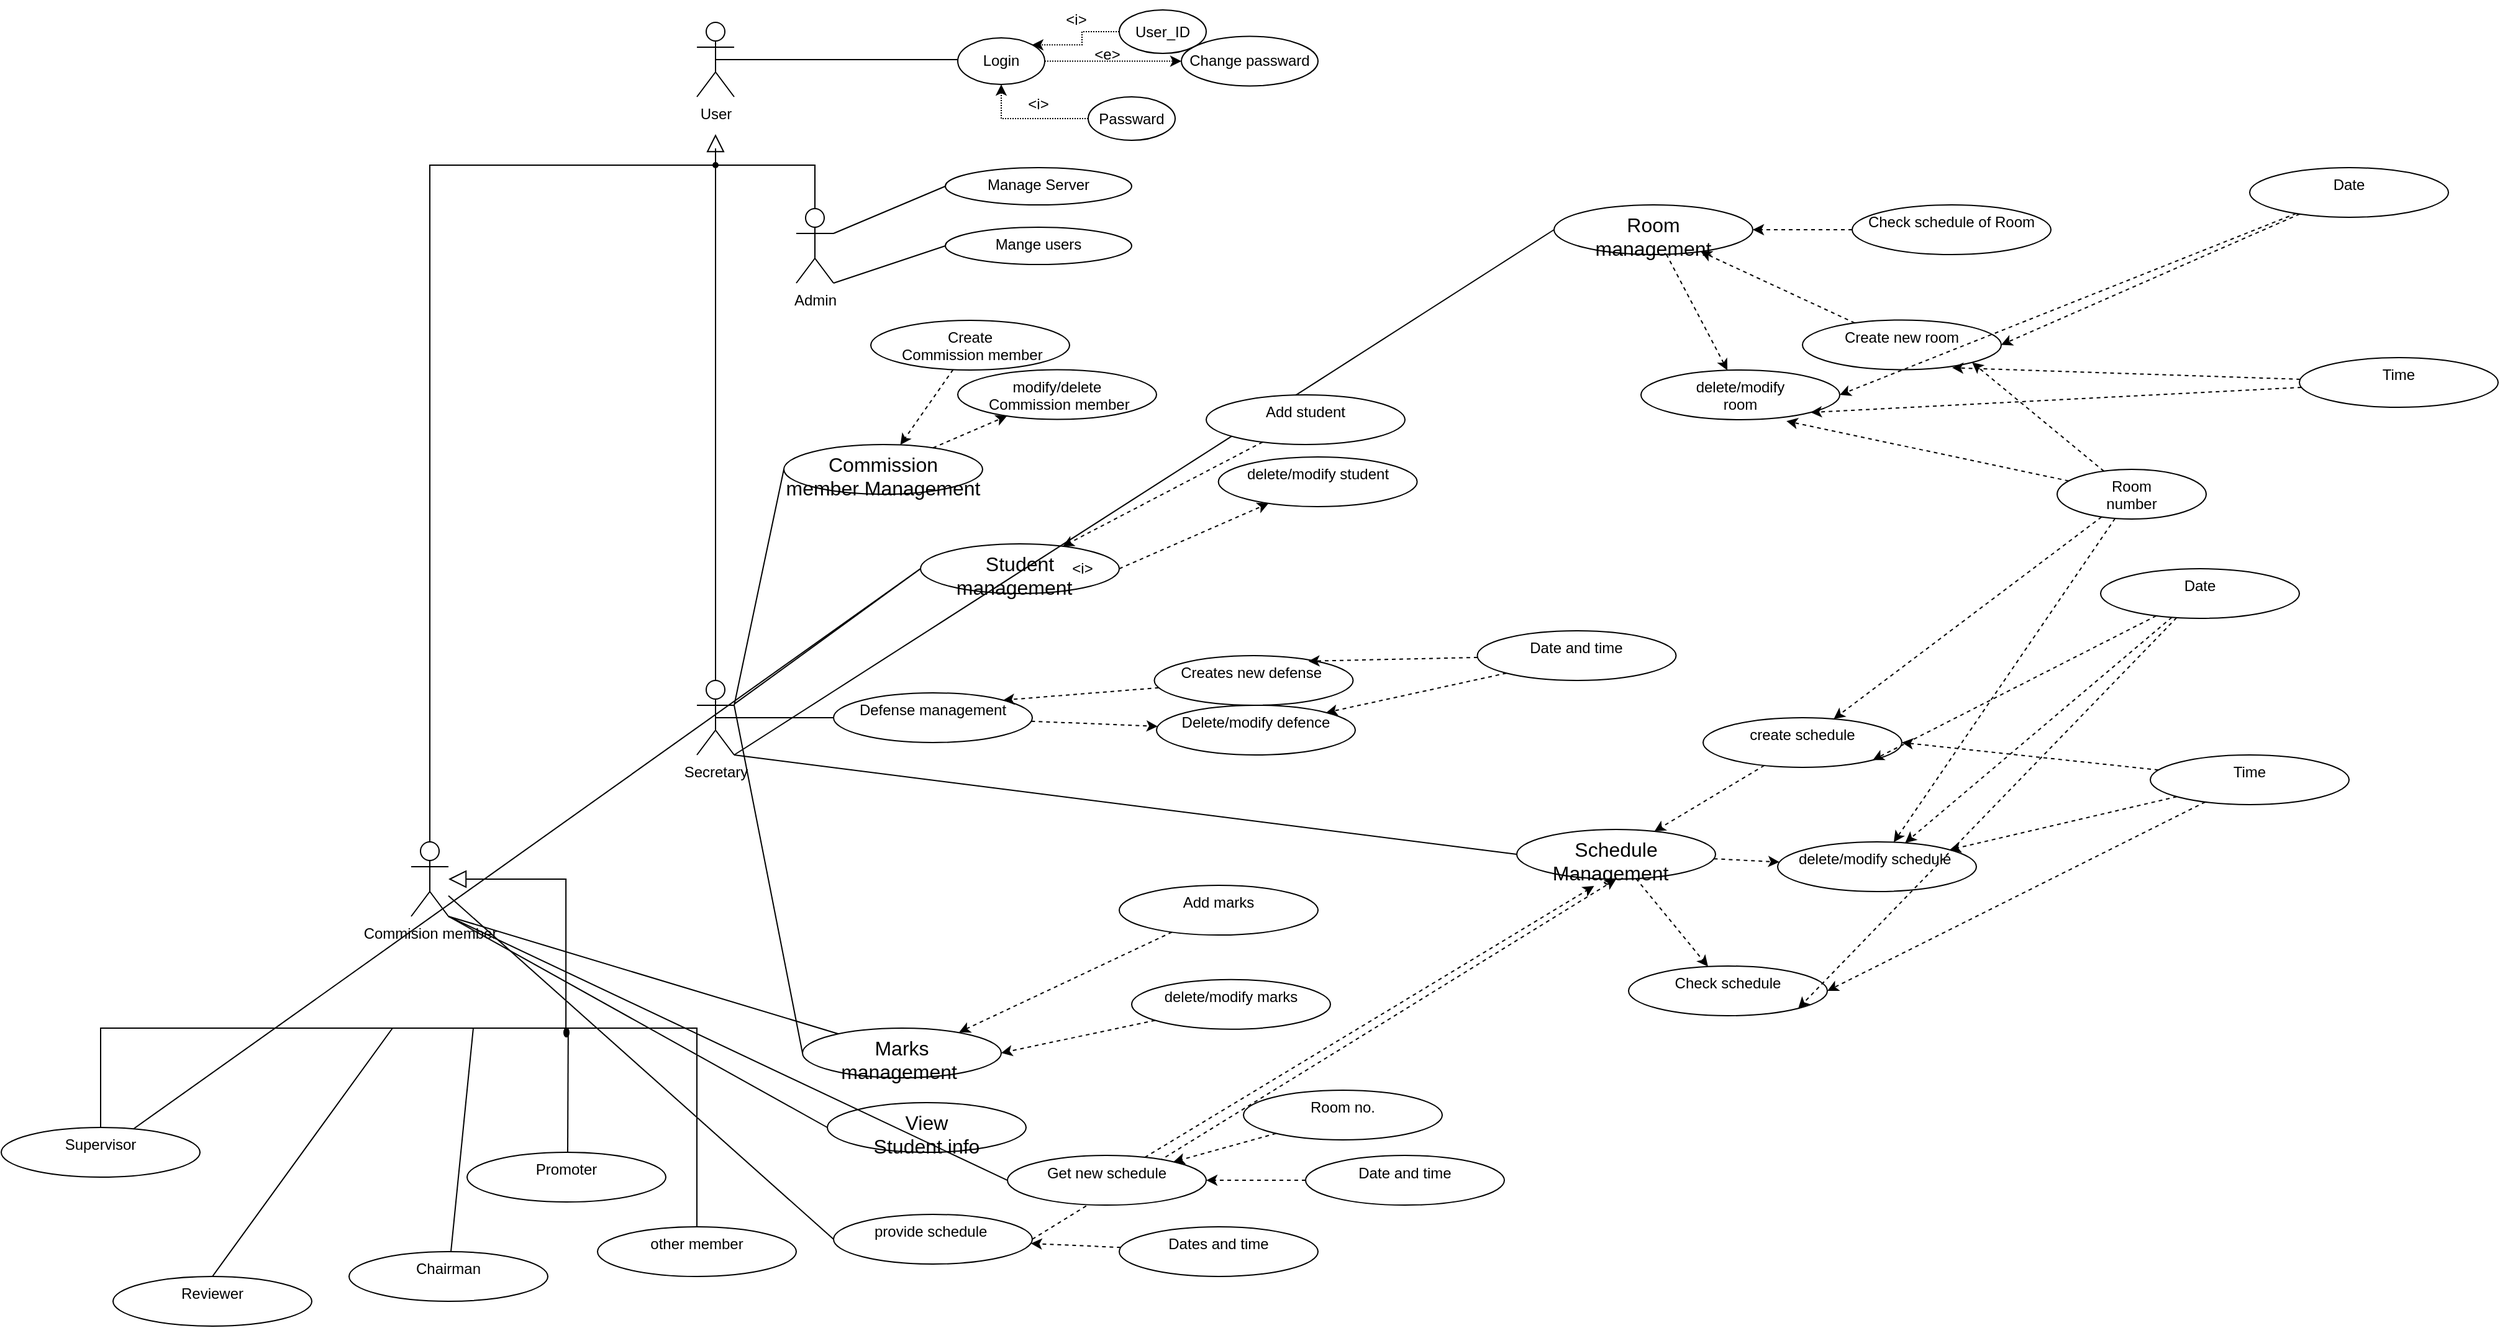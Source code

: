 <mxfile version="20.5.3" type="github">
  <diagram id="Ceo3HjTIkCoKuokpigPx" name="Page-1">
    <mxGraphModel dx="3308" dy="1502" grid="1" gridSize="10" guides="1" tooltips="1" connect="1" arrows="1" fold="1" page="1" pageScale="1" pageWidth="850" pageHeight="1100" math="0" shadow="0">
      <root>
        <mxCell id="0" />
        <mxCell id="1" parent="0" />
        <mxCell id="y3fBSHz_BWolWpJbCQQ2-2" value="User&lt;br&gt;" style="shape=umlActor;html=1;verticalLabelPosition=bottom;verticalAlign=top;align=center;movable=1;resizable=1;rotatable=1;deletable=1;editable=1;connectable=1;" parent="1" vertex="1">
          <mxGeometry x="120" y="40" width="30" height="60" as="geometry" />
        </mxCell>
        <mxCell id="y3fBSHz_BWolWpJbCQQ2-7" value="Admin&lt;br&gt;" style="shape=umlActor;html=1;verticalLabelPosition=bottom;verticalAlign=top;align=center;" parent="1" vertex="1">
          <mxGeometry x="200" y="190" width="30" height="60" as="geometry" />
        </mxCell>
        <mxCell id="y3fBSHz_BWolWpJbCQQ2-8" value="Secretary" style="shape=umlActor;html=1;verticalLabelPosition=bottom;verticalAlign=top;align=center;" parent="1" vertex="1">
          <mxGeometry x="120" y="570" width="30" height="60" as="geometry" />
        </mxCell>
        <mxCell id="y3fBSHz_BWolWpJbCQQ2-9" value="Commision member" style="shape=umlActor;html=1;verticalLabelPosition=bottom;verticalAlign=top;align=center;" parent="1" vertex="1">
          <mxGeometry x="-110" y="700" width="30" height="60" as="geometry" />
        </mxCell>
        <mxCell id="y3fBSHz_BWolWpJbCQQ2-30" value="" style="verticalAlign=bottom;html=1;ellipse;fillColor=strokeColor;fontFamily=Helvetica;fontSize=11;fontColor=default;" parent="1" vertex="1">
          <mxGeometry x="133" y="153" width="4" height="4" as="geometry" />
        </mxCell>
        <mxCell id="y3fBSHz_BWolWpJbCQQ2-31" value="" style="edgeStyle=elbowEdgeStyle;html=1;endSize=12;endArrow=block;endFill=0;elbow=horizontal;rounded=0;labelBackgroundColor=default;fontFamily=Helvetica;fontSize=11;fontColor=default;shape=connector;" parent="1" source="y3fBSHz_BWolWpJbCQQ2-30" edge="1">
          <mxGeometry x="1" relative="1" as="geometry">
            <mxPoint x="135" y="130" as="targetPoint" />
          </mxGeometry>
        </mxCell>
        <mxCell id="y3fBSHz_BWolWpJbCQQ2-32" value="" style="edgeStyle=elbowEdgeStyle;html=1;elbow=vertical;verticalAlign=bottom;endArrow=none;rounded=0;labelBackgroundColor=default;fontFamily=Helvetica;fontSize=11;fontColor=default;startSize=14;shape=connector;entryX=0.5;entryY=0;entryDx=0;entryDy=0;entryPerimeter=0;" parent="1" source="y3fBSHz_BWolWpJbCQQ2-30" target="y3fBSHz_BWolWpJbCQQ2-7" edge="1">
          <mxGeometry x="1" relative="1" as="geometry">
            <mxPoint x="205" y="180" as="targetPoint" />
            <Array as="points">
              <mxPoint x="175" y="155" />
            </Array>
          </mxGeometry>
        </mxCell>
        <mxCell id="y3fBSHz_BWolWpJbCQQ2-33" value="" style="edgeStyle=elbowEdgeStyle;html=1;elbow=vertical;verticalAlign=bottom;endArrow=none;rounded=0;labelBackgroundColor=default;fontFamily=Helvetica;fontSize=11;fontColor=default;startSize=14;shape=connector;exitX=0.5;exitY=0;exitDx=0;exitDy=0;exitPerimeter=0;" parent="1" source="y3fBSHz_BWolWpJbCQQ2-8" target="y3fBSHz_BWolWpJbCQQ2-9" edge="1">
          <mxGeometry x="1" relative="1" as="geometry">
            <mxPoint x="65" y="180" as="targetPoint" />
            <Array as="points">
              <mxPoint x="95" y="155" />
            </Array>
            <mxPoint x="135" y="160" as="sourcePoint" />
          </mxGeometry>
        </mxCell>
        <mxCell id="y3fBSHz_BWolWpJbCQQ2-43" value="" style="endArrow=none;html=1;rounded=0;exitX=0.5;exitY=0.5;exitDx=0;exitDy=0;exitPerimeter=0;" parent="1" source="y3fBSHz_BWolWpJbCQQ2-2" edge="1">
          <mxGeometry width="50" height="50" relative="1" as="geometry">
            <mxPoint x="420" y="300" as="sourcePoint" />
            <mxPoint x="340" y="70" as="targetPoint" />
            <Array as="points">
              <mxPoint x="250" y="70" />
            </Array>
          </mxGeometry>
        </mxCell>
        <mxCell id="y3fBSHz_BWolWpJbCQQ2-49" style="edgeStyle=orthogonalEdgeStyle;rounded=0;orthogonalLoop=1;jettySize=auto;html=1;dashed=1;dashPattern=1 1;entryX=1;entryY=0;entryDx=0;entryDy=0;" parent="1" source="y3fBSHz_BWolWpJbCQQ2-48" target="y3fBSHz_BWolWpJbCQQ2-44" edge="1">
          <mxGeometry relative="1" as="geometry" />
        </mxCell>
        <mxCell id="y3fBSHz_BWolWpJbCQQ2-54" style="edgeStyle=orthogonalEdgeStyle;rounded=0;orthogonalLoop=1;jettySize=auto;html=1;dashed=1;dashPattern=1 1;entryX=0.5;entryY=1;entryDx=0;entryDy=0;" parent="1" source="y3fBSHz_BWolWpJbCQQ2-53" target="y3fBSHz_BWolWpJbCQQ2-44" edge="1">
          <mxGeometry relative="1" as="geometry" />
        </mxCell>
        <mxCell id="y3fBSHz_BWolWpJbCQQ2-56" value="" style="edgeStyle=orthogonalEdgeStyle;rounded=0;orthogonalLoop=1;jettySize=auto;html=1;dashed=1;dashPattern=1 1;" parent="1" source="y3fBSHz_BWolWpJbCQQ2-44" target="y3fBSHz_BWolWpJbCQQ2-55" edge="1">
          <mxGeometry relative="1" as="geometry" />
        </mxCell>
        <mxCell id="y3fBSHz_BWolWpJbCQQ2-44" value="Login" style="ellipse;whiteSpace=wrap;html=1;" parent="1" vertex="1">
          <mxGeometry x="330" y="52.5" width="70" height="37.5" as="geometry" />
        </mxCell>
        <mxCell id="y3fBSHz_BWolWpJbCQQ2-48" value="User_ID" style="ellipse;whiteSpace=wrap;html=1;" parent="1" vertex="1">
          <mxGeometry x="460" y="30" width="70" height="35" as="geometry" />
        </mxCell>
        <mxCell id="y3fBSHz_BWolWpJbCQQ2-53" value="Passward" style="ellipse;whiteSpace=wrap;html=1;" parent="1" vertex="1">
          <mxGeometry x="435" y="100" width="70" height="35" as="geometry" />
        </mxCell>
        <mxCell id="y3fBSHz_BWolWpJbCQQ2-55" value="Change passward" style="ellipse;whiteSpace=wrap;html=1;" parent="1" vertex="1">
          <mxGeometry x="510" y="51.25" width="110" height="40" as="geometry" />
        </mxCell>
        <mxCell id="uWbdzSf9f9KDguj-dyQo-15" value="" style="edgeStyle=elbowEdgeStyle;html=1;endSize=12;endArrow=block;endFill=0;elbow=horizontal;rounded=0;labelBackgroundColor=default;fontFamily=Helvetica;fontSize=11;fontColor=default;shape=connector;" edge="1" parent="1" target="y3fBSHz_BWolWpJbCQQ2-9">
          <mxGeometry x="1" relative="1" as="geometry">
            <mxPoint x="14.57" y="820" as="targetPoint" />
            <mxPoint x="14.57" y="850" as="sourcePoint" />
            <Array as="points">
              <mxPoint x="14.57" y="850" />
              <mxPoint x="324.57" y="770" />
            </Array>
          </mxGeometry>
        </mxCell>
        <mxCell id="uWbdzSf9f9KDguj-dyQo-16" value="" style="edgeStyle=elbowEdgeStyle;html=1;elbow=vertical;verticalAlign=bottom;endArrow=none;rounded=0;labelBackgroundColor=default;fontFamily=Helvetica;fontSize=11;fontColor=default;startSize=14;shape=connector;entryX=0.5;entryY=1;entryDx=0;entryDy=0;" edge="1" parent="1" target="uWbdzSf9f9KDguj-dyQo-183">
          <mxGeometry x="1" relative="1" as="geometry">
            <mxPoint x="118" y="960" as="targetPoint" />
            <Array as="points">
              <mxPoint x="70" y="850" />
            </Array>
            <mxPoint x="30" y="850" as="sourcePoint" />
          </mxGeometry>
        </mxCell>
        <mxCell id="uWbdzSf9f9KDguj-dyQo-17" value="" style="edgeStyle=elbowEdgeStyle;html=1;elbow=vertical;verticalAlign=bottom;endArrow=none;rounded=0;labelBackgroundColor=default;fontFamily=Helvetica;fontSize=11;fontColor=default;startSize=14;shape=connector;startArrow=none;" edge="1" source="uWbdzSf9f9KDguj-dyQo-26" parent="1" target="uWbdzSf9f9KDguj-dyQo-181">
          <mxGeometry x="1" relative="1" as="geometry">
            <mxPoint x="-375.0" y="880" as="targetPoint" />
            <Array as="points">
              <mxPoint x="-170" y="850" />
              <mxPoint x="-130" y="850" />
              <mxPoint x="-120" y="850" />
              <mxPoint x="-30" y="850" />
              <mxPoint x="200" y="765" />
              <mxPoint x="300" y="765" />
            </Array>
            <mxPoint x="30" y="850" as="sourcePoint" />
          </mxGeometry>
        </mxCell>
        <mxCell id="uWbdzSf9f9KDguj-dyQo-27" value="" style="edgeStyle=elbowEdgeStyle;html=1;elbow=vertical;verticalAlign=bottom;endArrow=none;rounded=0;labelBackgroundColor=default;fontFamily=Helvetica;fontSize=11;fontColor=default;startSize=14;shape=connector;startArrow=none;" edge="1" parent="1" source="uWbdzSf9f9KDguj-dyQo-26">
          <mxGeometry x="1" relative="1" as="geometry">
            <mxPoint x="30" y="850" as="targetPoint" />
            <Array as="points" />
            <mxPoint x="30" y="850" as="sourcePoint" />
          </mxGeometry>
        </mxCell>
        <mxCell id="uWbdzSf9f9KDguj-dyQo-26" value="" style="verticalAlign=bottom;html=1;ellipse;fillColor=strokeColor;fontFamily=Helvetica;fontSize=11;fontColor=default;direction=east;" vertex="1" parent="1">
          <mxGeometry x="13" y="850" width="4" height="7" as="geometry" />
        </mxCell>
        <mxCell id="uWbdzSf9f9KDguj-dyQo-31" value="" style="edgeStyle=elbowEdgeStyle;html=1;elbow=vertical;verticalAlign=bottom;endArrow=none;rounded=0;labelBackgroundColor=default;fontFamily=Helvetica;fontSize=11;fontColor=default;startSize=14;shape=connector;" edge="1" parent="1" target="uWbdzSf9f9KDguj-dyQo-26">
          <mxGeometry x="1" relative="1" as="geometry">
            <mxPoint x="30" y="850" as="targetPoint" />
            <Array as="points" />
            <mxPoint x="30" y="850" as="sourcePoint" />
          </mxGeometry>
        </mxCell>
        <mxCell id="uWbdzSf9f9KDguj-dyQo-43" value="" style="endArrow=none;html=1;rounded=0;exitX=0.5;exitY=0;exitDx=0;exitDy=0;" edge="1" parent="1" source="uWbdzSf9f9KDguj-dyQo-173">
          <mxGeometry width="50" height="50" relative="1" as="geometry">
            <mxPoint x="-125" y="960" as="sourcePoint" />
            <mxPoint x="-125" y="850" as="targetPoint" />
          </mxGeometry>
        </mxCell>
        <mxCell id="uWbdzSf9f9KDguj-dyQo-48" value="" style="endArrow=none;html=1;rounded=0;" edge="1" parent="1" source="uWbdzSf9f9KDguj-dyQo-177">
          <mxGeometry width="50" height="50" relative="1" as="geometry">
            <mxPoint x="-55" y="960" as="sourcePoint" />
            <mxPoint x="-60" y="850" as="targetPoint" />
          </mxGeometry>
        </mxCell>
        <mxCell id="uWbdzSf9f9KDguj-dyQo-49" value="" style="endArrow=none;html=1;rounded=0;entryX=1;entryY=0;entryDx=0;entryDy=0;" edge="1" parent="1" target="uWbdzSf9f9KDguj-dyQo-26">
          <mxGeometry width="50" height="50" relative="1" as="geometry">
            <mxPoint x="16" y="950" as="sourcePoint" />
            <mxPoint x="100" y="830" as="targetPoint" />
          </mxGeometry>
        </mxCell>
        <mxCell id="uWbdzSf9f9KDguj-dyQo-52" value="Manage Server" style="ellipse;whiteSpace=wrap;html=1;verticalAlign=top;" vertex="1" parent="1">
          <mxGeometry x="320" y="157" width="150" height="30" as="geometry" />
        </mxCell>
        <mxCell id="uWbdzSf9f9KDguj-dyQo-54" value="" style="endArrow=none;html=1;rounded=0;strokeColor=default;strokeWidth=1;exitX=1;exitY=0.333;exitDx=0;exitDy=0;exitPerimeter=0;entryX=0;entryY=0.5;entryDx=0;entryDy=0;" edge="1" parent="1" source="y3fBSHz_BWolWpJbCQQ2-7" target="uWbdzSf9f9KDguj-dyQo-52">
          <mxGeometry width="50" height="50" relative="1" as="geometry">
            <mxPoint x="280" y="270" as="sourcePoint" />
            <mxPoint x="330" y="220" as="targetPoint" />
          </mxGeometry>
        </mxCell>
        <mxCell id="uWbdzSf9f9KDguj-dyQo-55" value="&amp;lt;i&amp;gt;" style="text;html=1;align=center;verticalAlign=middle;resizable=0;points=[];autosize=1;strokeColor=none;fillColor=none;" vertex="1" parent="1">
          <mxGeometry x="405" y="22.5" width="40" height="30" as="geometry" />
        </mxCell>
        <mxCell id="uWbdzSf9f9KDguj-dyQo-56" style="edgeStyle=none;rounded=0;orthogonalLoop=1;jettySize=auto;html=1;entryX=0.495;entryY=0.99;entryDx=0;entryDy=0;entryPerimeter=0;strokeColor=default;strokeWidth=1;" edge="1" parent="1" source="uWbdzSf9f9KDguj-dyQo-55" target="uWbdzSf9f9KDguj-dyQo-55">
          <mxGeometry relative="1" as="geometry" />
        </mxCell>
        <mxCell id="uWbdzSf9f9KDguj-dyQo-57" value="&amp;lt;e&amp;gt;" style="text;html=1;align=center;verticalAlign=middle;resizable=0;points=[];autosize=1;strokeColor=none;fillColor=none;" vertex="1" parent="1">
          <mxGeometry x="430" y="51.25" width="40" height="30" as="geometry" />
        </mxCell>
        <mxCell id="uWbdzSf9f9KDguj-dyQo-58" value="&amp;lt;i&amp;gt;" style="text;html=1;strokeColor=none;fillColor=none;align=center;verticalAlign=middle;whiteSpace=wrap;rounded=0;" vertex="1" parent="1">
          <mxGeometry x="365" y="91.25" width="60" height="30" as="geometry" />
        </mxCell>
        <mxCell id="uWbdzSf9f9KDguj-dyQo-59" value="Mange users" style="ellipse;whiteSpace=wrap;html=1;verticalAlign=top;" vertex="1" parent="1">
          <mxGeometry x="320" y="205" width="150" height="30" as="geometry" />
        </mxCell>
        <mxCell id="uWbdzSf9f9KDguj-dyQo-60" value="" style="endArrow=none;html=1;rounded=0;strokeColor=default;strokeWidth=1;exitX=1;exitY=0.333;exitDx=0;exitDy=0;exitPerimeter=0;entryX=0;entryY=0.5;entryDx=0;entryDy=0;" edge="1" parent="1" target="uWbdzSf9f9KDguj-dyQo-59">
          <mxGeometry width="50" height="50" relative="1" as="geometry">
            <mxPoint x="230" y="250" as="sourcePoint" />
            <mxPoint x="330" y="260" as="targetPoint" />
          </mxGeometry>
        </mxCell>
        <mxCell id="uWbdzSf9f9KDguj-dyQo-93" value="" style="edgeStyle=none;rounded=0;orthogonalLoop=1;jettySize=auto;html=1;strokeColor=default;strokeWidth=1;dashed=1;" edge="1" parent="1" source="uWbdzSf9f9KDguj-dyQo-92" target="uWbdzSf9f9KDguj-dyQo-61">
          <mxGeometry relative="1" as="geometry" />
        </mxCell>
        <mxCell id="uWbdzSf9f9KDguj-dyQo-61" value="&lt;span style=&quot;font-size:12.0pt;font-family:&amp;quot;Calibri Light&amp;quot;,sans-serif;&lt;br/&gt;mso-ascii-theme-font:major-latin;mso-fareast-font-family:Calibri;mso-fareast-theme-font:&lt;br/&gt;minor-latin;mso-hansi-theme-font:major-latin;mso-bidi-theme-font:major-latin;&lt;br/&gt;mso-ansi-language:EN-US;mso-fareast-language:EN-US;mso-bidi-language:AR-SA&quot;&gt;Commission&lt;br/&gt;member Management&lt;/span&gt;" style="ellipse;whiteSpace=wrap;html=1;verticalAlign=top;" vertex="1" parent="1">
          <mxGeometry x="190" y="380" width="160" height="40" as="geometry" />
        </mxCell>
        <mxCell id="uWbdzSf9f9KDguj-dyQo-62" value="" style="endArrow=none;html=1;rounded=0;strokeColor=default;strokeWidth=1;exitX=1;exitY=0.333;exitDx=0;exitDy=0;exitPerimeter=0;entryX=0;entryY=0.5;entryDx=0;entryDy=0;" edge="1" parent="1" target="uWbdzSf9f9KDguj-dyQo-61">
          <mxGeometry width="50" height="50" relative="1" as="geometry">
            <mxPoint x="150" y="590" as="sourcePoint" />
            <mxPoint x="250" y="600" as="targetPoint" />
          </mxGeometry>
        </mxCell>
        <mxCell id="uWbdzSf9f9KDguj-dyQo-85" value="" style="edgeStyle=none;rounded=0;orthogonalLoop=1;jettySize=auto;html=1;strokeColor=default;strokeWidth=1;dashed=1;" edge="1" parent="1" source="uWbdzSf9f9KDguj-dyQo-84" target="uWbdzSf9f9KDguj-dyQo-63">
          <mxGeometry relative="1" as="geometry" />
        </mxCell>
        <mxCell id="uWbdzSf9f9KDguj-dyQo-63" value="&lt;span style=&quot;font-size:12.0pt;font-family:&amp;quot;Calibri Light&amp;quot;,sans-serif;&lt;br/&gt;mso-ascii-theme-font:major-latin;mso-fareast-font-family:Calibri;mso-fareast-theme-font:&lt;br/&gt;minor-latin;mso-hansi-theme-font:major-latin;mso-bidi-theme-font:major-latin;&lt;br/&gt;mso-ansi-language:EN-US;mso-fareast-language:EN-US;mso-bidi-language:AR-SA&quot;&gt;Student&lt;br/&gt;management&amp;nbsp;&amp;nbsp;&lt;/span&gt;" style="ellipse;whiteSpace=wrap;html=1;verticalAlign=top;" vertex="1" parent="1">
          <mxGeometry x="300" y="460" width="160" height="40" as="geometry" />
        </mxCell>
        <mxCell id="uWbdzSf9f9KDguj-dyQo-64" value="" style="endArrow=none;html=1;rounded=0;strokeColor=default;strokeWidth=1;entryX=0;entryY=0.5;entryDx=0;entryDy=0;" edge="1" parent="1" target="uWbdzSf9f9KDguj-dyQo-63" source="y3fBSHz_BWolWpJbCQQ2-8">
          <mxGeometry width="50" height="50" relative="1" as="geometry">
            <mxPoint x="145" y="680" as="sourcePoint" />
            <mxPoint x="245" y="690" as="targetPoint" />
          </mxGeometry>
        </mxCell>
        <mxCell id="uWbdzSf9f9KDguj-dyQo-66" value="Defense management&lt;br&gt;" style="ellipse;whiteSpace=wrap;html=1;verticalAlign=top;" vertex="1" parent="1">
          <mxGeometry x="230" y="580" width="160" height="40" as="geometry" />
        </mxCell>
        <mxCell id="uWbdzSf9f9KDguj-dyQo-67" value="" style="endArrow=none;html=1;rounded=0;strokeColor=default;strokeWidth=1;entryX=0;entryY=0.5;entryDx=0;entryDy=0;exitX=0.5;exitY=0.5;exitDx=0;exitDy=0;exitPerimeter=0;" edge="1" parent="1" target="uWbdzSf9f9KDguj-dyQo-66" source="y3fBSHz_BWolWpJbCQQ2-8">
          <mxGeometry width="50" height="50" relative="1" as="geometry">
            <mxPoint x="160" y="649.412" as="sourcePoint" />
            <mxPoint x="255" y="750" as="targetPoint" />
          </mxGeometry>
        </mxCell>
        <mxCell id="uWbdzSf9f9KDguj-dyQo-131" value="" style="edgeStyle=none;rounded=0;orthogonalLoop=1;jettySize=auto;html=1;dashed=1;strokeColor=default;strokeWidth=1;" edge="1" parent="1" source="uWbdzSf9f9KDguj-dyQo-130" target="uWbdzSf9f9KDguj-dyQo-68">
          <mxGeometry relative="1" as="geometry" />
        </mxCell>
        <mxCell id="uWbdzSf9f9KDguj-dyQo-133" value="" style="edgeStyle=none;rounded=0;orthogonalLoop=1;jettySize=auto;html=1;dashed=1;strokeColor=default;strokeWidth=1;" edge="1" parent="1" source="uWbdzSf9f9KDguj-dyQo-68" target="uWbdzSf9f9KDguj-dyQo-132">
          <mxGeometry relative="1" as="geometry" />
        </mxCell>
        <mxCell id="uWbdzSf9f9KDguj-dyQo-137" value="" style="edgeStyle=none;rounded=0;orthogonalLoop=1;jettySize=auto;html=1;dashed=1;strokeColor=default;strokeWidth=1;" edge="1" parent="1" source="uWbdzSf9f9KDguj-dyQo-68" target="uWbdzSf9f9KDguj-dyQo-136">
          <mxGeometry relative="1" as="geometry" />
        </mxCell>
        <mxCell id="uWbdzSf9f9KDguj-dyQo-68" value="&lt;span style=&quot;font-size:12.0pt;font-family:&amp;quot;Calibri Light&amp;quot;,sans-serif;&lt;br/&gt;mso-ascii-theme-font:major-latin;mso-fareast-font-family:Calibri;mso-fareast-theme-font:&lt;br/&gt;minor-latin;mso-hansi-theme-font:major-latin;mso-bidi-theme-font:major-latin;&lt;br/&gt;mso-ansi-language:EN-US;mso-fareast-language:EN-US;mso-bidi-language:AR-SA&quot;&gt;Schedule&lt;br/&gt;Management &amp;nbsp;&lt;/span&gt;" style="ellipse;whiteSpace=wrap;html=1;verticalAlign=top;" vertex="1" parent="1">
          <mxGeometry x="780" y="690" width="160" height="40" as="geometry" />
        </mxCell>
        <mxCell id="uWbdzSf9f9KDguj-dyQo-69" value="" style="endArrow=none;html=1;rounded=0;strokeColor=default;strokeWidth=1;entryX=0;entryY=0.5;entryDx=0;entryDy=0;exitX=1;exitY=1;exitDx=0;exitDy=0;exitPerimeter=0;" edge="1" parent="1" target="uWbdzSf9f9KDguj-dyQo-68" source="y3fBSHz_BWolWpJbCQQ2-8">
          <mxGeometry width="50" height="50" relative="1" as="geometry">
            <mxPoint x="150" y="719.412" as="sourcePoint" />
            <mxPoint x="245" y="820" as="targetPoint" />
          </mxGeometry>
        </mxCell>
        <mxCell id="uWbdzSf9f9KDguj-dyQo-154" value="" style="edgeStyle=none;rounded=0;orthogonalLoop=1;jettySize=auto;html=1;dashed=1;strokeColor=default;strokeWidth=1;" edge="1" parent="1" source="uWbdzSf9f9KDguj-dyQo-153" target="uWbdzSf9f9KDguj-dyQo-70">
          <mxGeometry relative="1" as="geometry" />
        </mxCell>
        <mxCell id="uWbdzSf9f9KDguj-dyQo-156" value="" style="edgeStyle=none;rounded=0;orthogonalLoop=1;jettySize=auto;html=1;dashed=1;strokeColor=default;strokeWidth=1;" edge="1" parent="1" source="uWbdzSf9f9KDguj-dyQo-155" target="uWbdzSf9f9KDguj-dyQo-70">
          <mxGeometry relative="1" as="geometry" />
        </mxCell>
        <mxCell id="uWbdzSf9f9KDguj-dyQo-161" value="" style="edgeStyle=none;rounded=0;orthogonalLoop=1;jettySize=auto;html=1;dashed=1;strokeColor=default;strokeWidth=1;" edge="1" parent="1" source="uWbdzSf9f9KDguj-dyQo-70" target="uWbdzSf9f9KDguj-dyQo-160">
          <mxGeometry relative="1" as="geometry" />
        </mxCell>
        <mxCell id="uWbdzSf9f9KDguj-dyQo-70" value="&lt;span style=&quot;font-size:12.0pt;font-family:&amp;quot;Calibri Light&amp;quot;,sans-serif;&lt;br/&gt;mso-ascii-theme-font:major-latin;mso-fareast-font-family:Calibri;mso-fareast-theme-font:&lt;br/&gt;minor-latin;mso-hansi-theme-font:major-latin;mso-bidi-theme-font:major-latin;&lt;br/&gt;mso-ansi-language:EN-US;mso-fareast-language:EN-US;mso-bidi-language:AR-SA&quot;&gt;Room&lt;br/&gt;management&lt;br&gt;&lt;/span&gt;" style="ellipse;whiteSpace=wrap;html=1;verticalAlign=top;" vertex="1" parent="1">
          <mxGeometry x="810" y="187" width="160" height="40" as="geometry" />
        </mxCell>
        <mxCell id="uWbdzSf9f9KDguj-dyQo-71" value="" style="endArrow=none;html=1;rounded=0;strokeColor=default;strokeWidth=1;entryX=0;entryY=0.5;entryDx=0;entryDy=0;exitX=1;exitY=1;exitDx=0;exitDy=0;exitPerimeter=0;" edge="1" parent="1" target="uWbdzSf9f9KDguj-dyQo-70" source="y3fBSHz_BWolWpJbCQQ2-8">
          <mxGeometry width="50" height="50" relative="1" as="geometry">
            <mxPoint x="155" y="779.412" as="sourcePoint" />
            <mxPoint x="250" y="880" as="targetPoint" />
          </mxGeometry>
        </mxCell>
        <mxCell id="uWbdzSf9f9KDguj-dyQo-72" value="&lt;span style=&quot;font-size:12.0pt;font-family:&amp;quot;Calibri Light&amp;quot;,sans-serif;&lt;br/&gt;mso-ascii-theme-font:major-latin;mso-fareast-font-family:Calibri;mso-fareast-theme-font:&lt;br/&gt;minor-latin;mso-hansi-theme-font:major-latin;mso-bidi-theme-font:major-latin;&lt;br/&gt;mso-ansi-language:EN-US;mso-fareast-language:EN-US;mso-bidi-language:AR-SA&quot;&gt;Marks&lt;br/&gt;management&amp;nbsp;&lt;/span&gt;&lt;span&gt;&lt;br&gt;&lt;/span&gt;" style="ellipse;whiteSpace=wrap;html=1;verticalAlign=top;" vertex="1" parent="1">
          <mxGeometry x="205" y="850" width="160" height="40" as="geometry" />
        </mxCell>
        <mxCell id="uWbdzSf9f9KDguj-dyQo-73" value="" style="endArrow=none;html=1;rounded=0;strokeColor=default;strokeWidth=1;entryX=0;entryY=0.5;entryDx=0;entryDy=0;exitX=1;exitY=0.333;exitDx=0;exitDy=0;exitPerimeter=0;" edge="1" target="uWbdzSf9f9KDguj-dyQo-72" parent="1" source="y3fBSHz_BWolWpJbCQQ2-8">
          <mxGeometry width="50" height="50" relative="1" as="geometry">
            <mxPoint x="150" y="380" as="sourcePoint" />
            <mxPoint x="250" y="630" as="targetPoint" />
          </mxGeometry>
        </mxCell>
        <mxCell id="uWbdzSf9f9KDguj-dyQo-84" value="Add student" style="ellipse;whiteSpace=wrap;html=1;verticalAlign=top;" vertex="1" parent="1">
          <mxGeometry x="530" y="340" width="160" height="40" as="geometry" />
        </mxCell>
        <mxCell id="uWbdzSf9f9KDguj-dyQo-86" value="" style="edgeStyle=none;rounded=0;orthogonalLoop=1;jettySize=auto;html=1;strokeColor=default;strokeWidth=1;dashed=1;exitX=1;exitY=0.5;exitDx=0;exitDy=0;" edge="1" parent="1" source="uWbdzSf9f9KDguj-dyQo-63" target="uWbdzSf9f9KDguj-dyQo-87">
          <mxGeometry relative="1" as="geometry">
            <mxPoint x="379.996" y="580.005" as="sourcePoint" />
          </mxGeometry>
        </mxCell>
        <mxCell id="uWbdzSf9f9KDguj-dyQo-87" value="delete/modify student" style="ellipse;whiteSpace=wrap;html=1;verticalAlign=top;" vertex="1" parent="1">
          <mxGeometry x="539.81" y="390" width="160" height="40" as="geometry" />
        </mxCell>
        <mxCell id="uWbdzSf9f9KDguj-dyQo-90" value="&amp;lt;i&amp;gt;" style="text;html=1;align=center;verticalAlign=middle;resizable=0;points=[];autosize=1;strokeColor=none;fillColor=none;" vertex="1" parent="1">
          <mxGeometry x="410" y="465" width="40" height="30" as="geometry" />
        </mxCell>
        <mxCell id="uWbdzSf9f9KDguj-dyQo-91" value="" style="endArrow=none;html=1;rounded=0;strokeColor=default;strokeWidth=1;entryX=0;entryY=0.5;entryDx=0;entryDy=0;" edge="1" parent="1" source="uWbdzSf9f9KDguj-dyQo-181" target="uWbdzSf9f9KDguj-dyQo-63">
          <mxGeometry width="50" height="50" relative="1" as="geometry">
            <mxPoint x="-375.0" y="910" as="sourcePoint" />
            <mxPoint x="400" y="740" as="targetPoint" />
          </mxGeometry>
        </mxCell>
        <mxCell id="uWbdzSf9f9KDguj-dyQo-92" value="Create&lt;br&gt;&amp;nbsp;Commission member" style="ellipse;whiteSpace=wrap;html=1;verticalAlign=top;" vertex="1" parent="1">
          <mxGeometry x="260" y="280" width="160" height="40" as="geometry" />
        </mxCell>
        <mxCell id="uWbdzSf9f9KDguj-dyQo-94" value="" style="edgeStyle=none;rounded=0;orthogonalLoop=1;jettySize=auto;html=1;strokeColor=default;strokeWidth=1;dashed=1;" edge="1" parent="1" source="uWbdzSf9f9KDguj-dyQo-61" target="uWbdzSf9f9KDguj-dyQo-95">
          <mxGeometry relative="1" as="geometry">
            <mxPoint x="353.79" y="419.999" as="sourcePoint" />
          </mxGeometry>
        </mxCell>
        <mxCell id="uWbdzSf9f9KDguj-dyQo-95" value="modify/delete&lt;br&gt;&amp;nbsp;Commission member" style="ellipse;whiteSpace=wrap;html=1;verticalAlign=top;" vertex="1" parent="1">
          <mxGeometry x="330" y="319.7" width="160" height="40" as="geometry" />
        </mxCell>
        <mxCell id="uWbdzSf9f9KDguj-dyQo-98" value="" style="edgeStyle=none;rounded=0;orthogonalLoop=1;jettySize=auto;html=1;strokeColor=default;strokeWidth=1;dashed=1;entryX=1;entryY=0;entryDx=0;entryDy=0;" edge="1" parent="1" source="uWbdzSf9f9KDguj-dyQo-99" target="uWbdzSf9f9KDguj-dyQo-66">
          <mxGeometry relative="1" as="geometry">
            <mxPoint x="379.999" y="589.142" as="targetPoint" />
          </mxGeometry>
        </mxCell>
        <mxCell id="uWbdzSf9f9KDguj-dyQo-99" value="Creates new defense&amp;nbsp;" style="ellipse;whiteSpace=wrap;html=1;verticalAlign=top;" vertex="1" parent="1">
          <mxGeometry x="488.24" y="550" width="160" height="40" as="geometry" />
        </mxCell>
        <mxCell id="uWbdzSf9f9KDguj-dyQo-100" value="" style="edgeStyle=none;rounded=0;orthogonalLoop=1;jettySize=auto;html=1;strokeColor=default;strokeWidth=1;dashed=1;" edge="1" parent="1" source="uWbdzSf9f9KDguj-dyQo-66" target="uWbdzSf9f9KDguj-dyQo-101">
          <mxGeometry relative="1" as="geometry">
            <mxPoint x="384.999" y="609.142" as="sourcePoint" />
          </mxGeometry>
        </mxCell>
        <mxCell id="uWbdzSf9f9KDguj-dyQo-101" value="Delete/modify defence" style="ellipse;whiteSpace=wrap;html=1;verticalAlign=top;" vertex="1" parent="1">
          <mxGeometry x="490.0" y="590" width="160" height="40" as="geometry" />
        </mxCell>
        <mxCell id="uWbdzSf9f9KDguj-dyQo-102" value="" style="edgeStyle=none;rounded=0;orthogonalLoop=1;jettySize=auto;html=1;strokeColor=default;strokeWidth=1;dashed=1;entryX=0.775;entryY=0.111;entryDx=0;entryDy=0;entryPerimeter=0;" edge="1" parent="1" source="uWbdzSf9f9KDguj-dyQo-103" target="uWbdzSf9f9KDguj-dyQo-99">
          <mxGeometry relative="1" as="geometry">
            <mxPoint x="630" y="569" as="targetPoint" />
          </mxGeometry>
        </mxCell>
        <mxCell id="uWbdzSf9f9KDguj-dyQo-104" style="edgeStyle=none;rounded=0;orthogonalLoop=1;jettySize=auto;html=1;exitX=0;exitY=1;exitDx=0;exitDy=0;entryX=1;entryY=0;entryDx=0;entryDy=0;dashed=1;strokeColor=default;strokeWidth=1;" edge="1" parent="1" source="uWbdzSf9f9KDguj-dyQo-103" target="uWbdzSf9f9KDguj-dyQo-101">
          <mxGeometry relative="1" as="geometry" />
        </mxCell>
        <mxCell id="uWbdzSf9f9KDguj-dyQo-103" value="Date and time" style="ellipse;whiteSpace=wrap;html=1;verticalAlign=top;" vertex="1" parent="1">
          <mxGeometry x="748.24" y="530" width="160" height="40" as="geometry" />
        </mxCell>
        <mxCell id="uWbdzSf9f9KDguj-dyQo-107" style="edgeStyle=none;rounded=0;orthogonalLoop=1;jettySize=auto;html=1;entryX=1;entryY=0;entryDx=0;entryDy=0;dashed=1;strokeColor=default;strokeWidth=1;" edge="1" parent="1" source="uWbdzSf9f9KDguj-dyQo-72" target="uWbdzSf9f9KDguj-dyQo-72">
          <mxGeometry relative="1" as="geometry" />
        </mxCell>
        <mxCell id="uWbdzSf9f9KDguj-dyQo-108" value="" style="endArrow=none;html=1;rounded=0;strokeColor=default;strokeWidth=1;exitX=1;exitY=1;exitDx=0;exitDy=0;exitPerimeter=0;" edge="1" parent="1" source="y3fBSHz_BWolWpJbCQQ2-9" target="uWbdzSf9f9KDguj-dyQo-72">
          <mxGeometry width="50" height="50" relative="1" as="geometry">
            <mxPoint x="160" y="600" as="sourcePoint" />
            <mxPoint x="255" y="880" as="targetPoint" />
          </mxGeometry>
        </mxCell>
        <mxCell id="uWbdzSf9f9KDguj-dyQo-109" value="" style="edgeStyle=none;rounded=0;orthogonalLoop=1;jettySize=auto;html=1;strokeColor=default;strokeWidth=1;dashed=1;entryX=0.788;entryY=0.083;entryDx=0;entryDy=0;entryPerimeter=0;" edge="1" parent="1" source="uWbdzSf9f9KDguj-dyQo-110" target="uWbdzSf9f9KDguj-dyQo-72">
          <mxGeometry relative="1" as="geometry">
            <mxPoint x="344.57" y="857.004" as="targetPoint" />
          </mxGeometry>
        </mxCell>
        <mxCell id="uWbdzSf9f9KDguj-dyQo-110" value="Add marks&lt;br&gt;" style="ellipse;whiteSpace=wrap;html=1;verticalAlign=top;" vertex="1" parent="1">
          <mxGeometry x="460" y="735.04" width="160" height="40" as="geometry" />
        </mxCell>
        <mxCell id="uWbdzSf9f9KDguj-dyQo-111" value="" style="edgeStyle=none;rounded=0;orthogonalLoop=1;jettySize=auto;html=1;strokeColor=default;strokeWidth=1;dashed=1;entryX=1;entryY=0.5;entryDx=0;entryDy=0;" edge="1" parent="1" source="uWbdzSf9f9KDguj-dyQo-112" target="uWbdzSf9f9KDguj-dyQo-72">
          <mxGeometry relative="1" as="geometry">
            <mxPoint x="341.08" y="929.14" as="targetPoint" />
          </mxGeometry>
        </mxCell>
        <mxCell id="uWbdzSf9f9KDguj-dyQo-112" value="delete/modify marks" style="ellipse;whiteSpace=wrap;html=1;verticalAlign=top;" vertex="1" parent="1">
          <mxGeometry x="470" y="810.86" width="160" height="40" as="geometry" />
        </mxCell>
        <mxCell id="uWbdzSf9f9KDguj-dyQo-115" value="&lt;span style=&quot;font-size:12.0pt;font-family:&amp;quot;Calibri Light&amp;quot;,sans-serif;&lt;br/&gt;mso-ascii-theme-font:major-latin;mso-fareast-font-family:Calibri;mso-fareast-theme-font:&lt;br/&gt;minor-latin;mso-hansi-theme-font:major-latin;mso-bidi-theme-font:major-latin;&lt;br/&gt;mso-ansi-language:EN-US;mso-fareast-language:EN-US;mso-bidi-language:AR-SA&quot;&gt;View&lt;br/&gt;Student info&lt;/span&gt;&lt;span&gt;&lt;br&gt;&lt;/span&gt;" style="ellipse;whiteSpace=wrap;html=1;verticalAlign=top;" vertex="1" parent="1">
          <mxGeometry x="225" y="910" width="160" height="40" as="geometry" />
        </mxCell>
        <mxCell id="uWbdzSf9f9KDguj-dyQo-116" value="" style="endArrow=none;html=1;rounded=0;strokeColor=default;strokeWidth=1;entryX=0;entryY=0.5;entryDx=0;entryDy=0;exitX=1;exitY=1;exitDx=0;exitDy=0;exitPerimeter=0;" edge="1" parent="1" target="uWbdzSf9f9KDguj-dyQo-115" source="y3fBSHz_BWolWpJbCQQ2-9">
          <mxGeometry width="50" height="50" relative="1" as="geometry">
            <mxPoint x="162.5" y="750" as="sourcePoint" />
            <mxPoint x="262.5" y="790" as="targetPoint" />
          </mxGeometry>
        </mxCell>
        <mxCell id="uWbdzSf9f9KDguj-dyQo-127" value="" style="edgeStyle=none;rounded=0;orthogonalLoop=1;jettySize=auto;html=1;dashed=1;strokeColor=default;strokeWidth=1;" edge="1" parent="1" source="uWbdzSf9f9KDguj-dyQo-126" target="uWbdzSf9f9KDguj-dyQo-117">
          <mxGeometry relative="1" as="geometry" />
        </mxCell>
        <mxCell id="uWbdzSf9f9KDguj-dyQo-129" style="edgeStyle=none;rounded=0;orthogonalLoop=1;jettySize=auto;html=1;exitX=1;exitY=0.5;exitDx=0;exitDy=0;dashed=1;strokeColor=default;strokeWidth=1;entryX=0.5;entryY=1;entryDx=0;entryDy=0;" edge="1" parent="1" source="uWbdzSf9f9KDguj-dyQo-117" target="uWbdzSf9f9KDguj-dyQo-68">
          <mxGeometry relative="1" as="geometry">
            <mxPoint x="890" y="730" as="targetPoint" />
          </mxGeometry>
        </mxCell>
        <mxCell id="uWbdzSf9f9KDguj-dyQo-117" value="&lt;span&gt;provide schedule&amp;nbsp;&lt;br&gt;&lt;/span&gt;" style="ellipse;whiteSpace=wrap;html=1;verticalAlign=top;" vertex="1" parent="1">
          <mxGeometry x="230" y="1000" width="160" height="40" as="geometry" />
        </mxCell>
        <mxCell id="uWbdzSf9f9KDguj-dyQo-118" value="" style="endArrow=none;html=1;rounded=0;strokeColor=default;strokeWidth=1;entryX=0;entryY=0.5;entryDx=0;entryDy=0;" edge="1" parent="1" target="uWbdzSf9f9KDguj-dyQo-117" source="y3fBSHz_BWolWpJbCQQ2-9">
          <mxGeometry width="50" height="50" relative="1" as="geometry">
            <mxPoint x="-30" y="820" as="sourcePoint" />
            <mxPoint x="312.5" y="850" as="targetPoint" />
          </mxGeometry>
        </mxCell>
        <mxCell id="uWbdzSf9f9KDguj-dyQo-122" value="" style="edgeStyle=none;rounded=0;orthogonalLoop=1;jettySize=auto;html=1;dashed=1;strokeColor=default;strokeWidth=1;" edge="1" parent="1" source="uWbdzSf9f9KDguj-dyQo-121" target="uWbdzSf9f9KDguj-dyQo-119">
          <mxGeometry relative="1" as="geometry" />
        </mxCell>
        <mxCell id="uWbdzSf9f9KDguj-dyQo-124" value="" style="edgeStyle=none;rounded=0;orthogonalLoop=1;jettySize=auto;html=1;dashed=1;strokeColor=default;strokeWidth=1;" edge="1" parent="1" source="uWbdzSf9f9KDguj-dyQo-123" target="uWbdzSf9f9KDguj-dyQo-119">
          <mxGeometry relative="1" as="geometry" />
        </mxCell>
        <mxCell id="uWbdzSf9f9KDguj-dyQo-128" style="edgeStyle=none;rounded=0;orthogonalLoop=1;jettySize=auto;html=1;entryX=0.389;entryY=1.139;entryDx=0;entryDy=0;entryPerimeter=0;dashed=1;strokeColor=default;strokeWidth=1;" edge="1" parent="1" source="uWbdzSf9f9KDguj-dyQo-119" target="uWbdzSf9f9KDguj-dyQo-68">
          <mxGeometry relative="1" as="geometry" />
        </mxCell>
        <mxCell id="uWbdzSf9f9KDguj-dyQo-119" value="&lt;span&gt;Get new schedule&lt;br&gt;&lt;/span&gt;" style="ellipse;whiteSpace=wrap;html=1;verticalAlign=top;" vertex="1" parent="1">
          <mxGeometry x="370" y="952.54" width="160" height="40" as="geometry" />
        </mxCell>
        <mxCell id="uWbdzSf9f9KDguj-dyQo-120" value="" style="endArrow=none;html=1;rounded=0;strokeColor=default;strokeWidth=1;entryX=0;entryY=0.5;entryDx=0;entryDy=0;exitX=1;exitY=1;exitDx=0;exitDy=0;exitPerimeter=0;" edge="1" parent="1" target="uWbdzSf9f9KDguj-dyQo-119" source="y3fBSHz_BWolWpJbCQQ2-9">
          <mxGeometry width="50" height="50" relative="1" as="geometry">
            <mxPoint x="45" y="714.452" as="sourcePoint" />
            <mxPoint x="437.5" y="822.54" as="targetPoint" />
          </mxGeometry>
        </mxCell>
        <mxCell id="uWbdzSf9f9KDguj-dyQo-121" value="&lt;span&gt;Date and time&lt;br&gt;&lt;/span&gt;" style="ellipse;whiteSpace=wrap;html=1;verticalAlign=top;" vertex="1" parent="1">
          <mxGeometry x="610" y="952.54" width="160" height="40" as="geometry" />
        </mxCell>
        <mxCell id="uWbdzSf9f9KDguj-dyQo-123" value="&lt;span&gt;Room no.&lt;br&gt;&lt;/span&gt;" style="ellipse;whiteSpace=wrap;html=1;verticalAlign=top;" vertex="1" parent="1">
          <mxGeometry x="560" y="900" width="160" height="40" as="geometry" />
        </mxCell>
        <mxCell id="uWbdzSf9f9KDguj-dyQo-126" value="&lt;span&gt;Dates and time&lt;br&gt;&lt;/span&gt;" style="ellipse;whiteSpace=wrap;html=1;verticalAlign=top;" vertex="1" parent="1">
          <mxGeometry x="460" y="1010" width="160" height="40" as="geometry" />
        </mxCell>
        <mxCell id="uWbdzSf9f9KDguj-dyQo-130" value="create schedule&lt;br&gt;" style="ellipse;whiteSpace=wrap;html=1;verticalAlign=top;" vertex="1" parent="1">
          <mxGeometry x="930" y="600" width="160" height="40" as="geometry" />
        </mxCell>
        <mxCell id="uWbdzSf9f9KDguj-dyQo-139" value="" style="edgeStyle=none;rounded=0;orthogonalLoop=1;jettySize=auto;html=1;dashed=1;strokeColor=default;strokeWidth=1;" edge="1" parent="1" source="uWbdzSf9f9KDguj-dyQo-138" target="uWbdzSf9f9KDguj-dyQo-132">
          <mxGeometry relative="1" as="geometry" />
        </mxCell>
        <mxCell id="uWbdzSf9f9KDguj-dyQo-141" value="" style="edgeStyle=none;rounded=0;orthogonalLoop=1;jettySize=auto;html=1;dashed=1;strokeColor=default;strokeWidth=1;" edge="1" parent="1" source="uWbdzSf9f9KDguj-dyQo-140" target="uWbdzSf9f9KDguj-dyQo-132">
          <mxGeometry relative="1" as="geometry" />
        </mxCell>
        <mxCell id="uWbdzSf9f9KDguj-dyQo-143" value="" style="edgeStyle=none;rounded=0;orthogonalLoop=1;jettySize=auto;html=1;dashed=1;strokeColor=default;strokeWidth=1;" edge="1" parent="1" source="uWbdzSf9f9KDguj-dyQo-142" target="uWbdzSf9f9KDguj-dyQo-132">
          <mxGeometry relative="1" as="geometry" />
        </mxCell>
        <mxCell id="uWbdzSf9f9KDguj-dyQo-132" value="delete/modify schedule&amp;nbsp;" style="ellipse;whiteSpace=wrap;html=1;verticalAlign=top;" vertex="1" parent="1">
          <mxGeometry x="990" y="700" width="160" height="40" as="geometry" />
        </mxCell>
        <mxCell id="uWbdzSf9f9KDguj-dyQo-136" value="Check schedule" style="ellipse;whiteSpace=wrap;html=1;verticalAlign=top;" vertex="1" parent="1">
          <mxGeometry x="870" y="800" width="160" height="40" as="geometry" />
        </mxCell>
        <mxCell id="uWbdzSf9f9KDguj-dyQo-146" style="edgeStyle=none;rounded=0;orthogonalLoop=1;jettySize=auto;html=1;entryX=1;entryY=1;entryDx=0;entryDy=0;dashed=1;strokeColor=default;strokeWidth=1;" edge="1" parent="1" source="uWbdzSf9f9KDguj-dyQo-138" target="uWbdzSf9f9KDguj-dyQo-136">
          <mxGeometry relative="1" as="geometry" />
        </mxCell>
        <mxCell id="uWbdzSf9f9KDguj-dyQo-149" style="edgeStyle=none;rounded=0;orthogonalLoop=1;jettySize=auto;html=1;entryX=1;entryY=1;entryDx=0;entryDy=0;dashed=1;strokeColor=default;strokeWidth=1;" edge="1" parent="1" source="uWbdzSf9f9KDguj-dyQo-138" target="uWbdzSf9f9KDguj-dyQo-130">
          <mxGeometry relative="1" as="geometry" />
        </mxCell>
        <mxCell id="uWbdzSf9f9KDguj-dyQo-138" value="Date" style="ellipse;whiteSpace=wrap;html=1;verticalAlign=top;" vertex="1" parent="1">
          <mxGeometry x="1250" y="480" width="160" height="40" as="geometry" />
        </mxCell>
        <mxCell id="uWbdzSf9f9KDguj-dyQo-144" style="edgeStyle=none;rounded=0;orthogonalLoop=1;jettySize=auto;html=1;entryX=1;entryY=0.5;entryDx=0;entryDy=0;dashed=1;strokeColor=default;strokeWidth=1;" edge="1" parent="1" source="uWbdzSf9f9KDguj-dyQo-140" target="uWbdzSf9f9KDguj-dyQo-130">
          <mxGeometry relative="1" as="geometry" />
        </mxCell>
        <mxCell id="uWbdzSf9f9KDguj-dyQo-145" style="edgeStyle=none;rounded=0;orthogonalLoop=1;jettySize=auto;html=1;entryX=1;entryY=0.5;entryDx=0;entryDy=0;dashed=1;strokeColor=default;strokeWidth=1;" edge="1" parent="1" source="uWbdzSf9f9KDguj-dyQo-140" target="uWbdzSf9f9KDguj-dyQo-136">
          <mxGeometry relative="1" as="geometry" />
        </mxCell>
        <mxCell id="uWbdzSf9f9KDguj-dyQo-140" value="Time" style="ellipse;whiteSpace=wrap;html=1;verticalAlign=top;" vertex="1" parent="1">
          <mxGeometry x="1290" y="630" width="160" height="40" as="geometry" />
        </mxCell>
        <mxCell id="uWbdzSf9f9KDguj-dyQo-147" style="edgeStyle=none;rounded=0;orthogonalLoop=1;jettySize=auto;html=1;dashed=1;strokeColor=default;strokeWidth=1;" edge="1" parent="1" source="uWbdzSf9f9KDguj-dyQo-142" target="uWbdzSf9f9KDguj-dyQo-130">
          <mxGeometry relative="1" as="geometry" />
        </mxCell>
        <mxCell id="uWbdzSf9f9KDguj-dyQo-159" style="edgeStyle=none;rounded=0;orthogonalLoop=1;jettySize=auto;html=1;entryX=1;entryY=1;entryDx=0;entryDy=0;dashed=1;strokeColor=default;strokeWidth=1;" edge="1" parent="1" source="uWbdzSf9f9KDguj-dyQo-142" target="uWbdzSf9f9KDguj-dyQo-155">
          <mxGeometry relative="1" as="geometry" />
        </mxCell>
        <mxCell id="uWbdzSf9f9KDguj-dyQo-162" style="edgeStyle=none;rounded=0;orthogonalLoop=1;jettySize=auto;html=1;entryX=0.732;entryY=1.029;entryDx=0;entryDy=0;entryPerimeter=0;dashed=1;strokeColor=default;strokeWidth=1;" edge="1" parent="1" source="uWbdzSf9f9KDguj-dyQo-142" target="uWbdzSf9f9KDguj-dyQo-160">
          <mxGeometry relative="1" as="geometry" />
        </mxCell>
        <mxCell id="uWbdzSf9f9KDguj-dyQo-142" value="Room &lt;br&gt;number" style="ellipse;whiteSpace=wrap;html=1;verticalAlign=top;" vertex="1" parent="1">
          <mxGeometry x="1215" y="400" width="120" height="40" as="geometry" />
        </mxCell>
        <mxCell id="uWbdzSf9f9KDguj-dyQo-153" value="&lt;span&gt;Check schedule of Room&lt;br&gt;&lt;/span&gt;" style="ellipse;whiteSpace=wrap;html=1;verticalAlign=top;" vertex="1" parent="1">
          <mxGeometry x="1050" y="187" width="160" height="40" as="geometry" />
        </mxCell>
        <mxCell id="uWbdzSf9f9KDguj-dyQo-155" value="&lt;span&gt;Create new room&lt;br&gt;&lt;/span&gt;" style="ellipse;whiteSpace=wrap;html=1;verticalAlign=top;" vertex="1" parent="1">
          <mxGeometry x="1010" y="279.7" width="160" height="40" as="geometry" />
        </mxCell>
        <mxCell id="uWbdzSf9f9KDguj-dyQo-160" value="&lt;span&gt;delete/modify&lt;br&gt;room&lt;br&gt;&lt;/span&gt;" style="ellipse;whiteSpace=wrap;html=1;verticalAlign=top;" vertex="1" parent="1">
          <mxGeometry x="880" y="320" width="160" height="40" as="geometry" />
        </mxCell>
        <mxCell id="uWbdzSf9f9KDguj-dyQo-167" style="edgeStyle=none;rounded=0;orthogonalLoop=1;jettySize=auto;html=1;entryX=1;entryY=0.5;entryDx=0;entryDy=0;dashed=1;strokeColor=default;strokeWidth=1;" edge="1" parent="1" source="uWbdzSf9f9KDguj-dyQo-163" target="uWbdzSf9f9KDguj-dyQo-155">
          <mxGeometry relative="1" as="geometry" />
        </mxCell>
        <mxCell id="uWbdzSf9f9KDguj-dyQo-169" style="edgeStyle=none;rounded=0;orthogonalLoop=1;jettySize=auto;html=1;entryX=1;entryY=0.5;entryDx=0;entryDy=0;dashed=1;strokeColor=default;strokeWidth=1;" edge="1" parent="1" source="uWbdzSf9f9KDguj-dyQo-163" target="uWbdzSf9f9KDguj-dyQo-160">
          <mxGeometry relative="1" as="geometry" />
        </mxCell>
        <mxCell id="uWbdzSf9f9KDguj-dyQo-163" value="Date" style="ellipse;whiteSpace=wrap;html=1;verticalAlign=top;" vertex="1" parent="1">
          <mxGeometry x="1370" y="157" width="160" height="40" as="geometry" />
        </mxCell>
        <mxCell id="uWbdzSf9f9KDguj-dyQo-168" style="edgeStyle=none;rounded=0;orthogonalLoop=1;jettySize=auto;html=1;entryX=0.753;entryY=0.962;entryDx=0;entryDy=0;entryPerimeter=0;dashed=1;strokeColor=default;strokeWidth=1;" edge="1" parent="1" source="uWbdzSf9f9KDguj-dyQo-164" target="uWbdzSf9f9KDguj-dyQo-155">
          <mxGeometry relative="1" as="geometry" />
        </mxCell>
        <mxCell id="uWbdzSf9f9KDguj-dyQo-172" style="edgeStyle=none;rounded=0;orthogonalLoop=1;jettySize=auto;html=1;entryX=1;entryY=1;entryDx=0;entryDy=0;dashed=1;strokeColor=default;strokeWidth=1;" edge="1" parent="1" source="uWbdzSf9f9KDguj-dyQo-164" target="uWbdzSf9f9KDguj-dyQo-160">
          <mxGeometry relative="1" as="geometry" />
        </mxCell>
        <mxCell id="uWbdzSf9f9KDguj-dyQo-164" value="Time" style="ellipse;whiteSpace=wrap;html=1;verticalAlign=top;" vertex="1" parent="1">
          <mxGeometry x="1410" y="310" width="160" height="40" as="geometry" />
        </mxCell>
        <mxCell id="uWbdzSf9f9KDguj-dyQo-173" value="Reviewer" style="ellipse;whiteSpace=wrap;html=1;verticalAlign=top;" vertex="1" parent="1">
          <mxGeometry x="-350" y="1050" width="160" height="40" as="geometry" />
        </mxCell>
        <mxCell id="uWbdzSf9f9KDguj-dyQo-177" value="Chairman" style="ellipse;whiteSpace=wrap;html=1;verticalAlign=top;" vertex="1" parent="1">
          <mxGeometry x="-160" y="1030" width="160" height="40" as="geometry" />
        </mxCell>
        <mxCell id="uWbdzSf9f9KDguj-dyQo-181" value="Supervisor" style="ellipse;whiteSpace=wrap;html=1;verticalAlign=top;" vertex="1" parent="1">
          <mxGeometry x="-440" y="930" width="160" height="40" as="geometry" />
        </mxCell>
        <mxCell id="uWbdzSf9f9KDguj-dyQo-182" value="Promoter" style="ellipse;whiteSpace=wrap;html=1;verticalAlign=top;" vertex="1" parent="1">
          <mxGeometry x="-65" y="950" width="160" height="40" as="geometry" />
        </mxCell>
        <mxCell id="uWbdzSf9f9KDguj-dyQo-183" value="other member" style="ellipse;whiteSpace=wrap;html=1;verticalAlign=top;" vertex="1" parent="1">
          <mxGeometry x="40" y="1010" width="160" height="40" as="geometry" />
        </mxCell>
      </root>
    </mxGraphModel>
  </diagram>
</mxfile>
